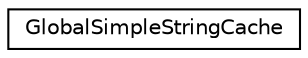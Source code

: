digraph "Graphical Class Hierarchy"
{
 // LATEX_PDF_SIZE
  edge [fontname="Helvetica",fontsize="10",labelfontname="Helvetica",labelfontsize="10"];
  node [fontname="Helvetica",fontsize="10",shape=record];
  rankdir="LR";
  Node0 [label="GlobalSimpleStringCache",height=0.2,width=0.4,color="black", fillcolor="white", style="filled",URL="$classGlobalSimpleStringCache.html",tooltip=" "];
}
